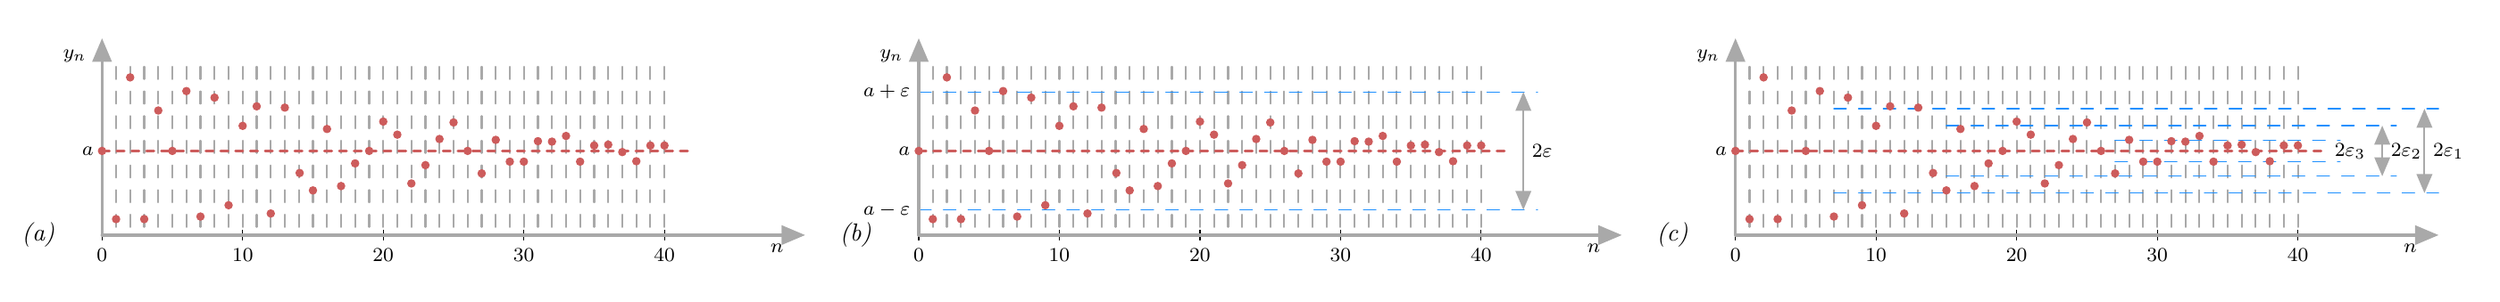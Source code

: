 {\noindent
\begin{tikzpicture}[line cap=round,line join=round,>=triangle 45,x=0.2cm,y=0.3cm]
\foreach \x in {0,10,20,30,40}
\draw[shift={(\x,-4)},color=black] (0pt,2pt) -- (0pt,-2pt) node[below] {\footnotesize $\x$};
%\draw[color=black] (0pt,-10pt) node[right] {\footnotesize $0$};
\clip(-5.5,-6) rectangle (52,6);
\foreach \x in {1,...,40}
\draw [line width=.75pt,dash pattern=on 5pt off 5pt,color=DarkGray] (\x,4.)-- (\x,-4.);

\draw [line width=1pt,dash pattern=on 3pt off 3pt,color=IndianRed] (0.,0.)-- (42.,0.);
\draw [->,line width=1.2pt,color=DarkGray] (0.,-4.) -- (0.,5.348);
\draw [->,line width=1.2pt,color=DarkGray] (0.,-4.) -- (50,-4.);
\draw (-.5,4.5) node[left] {\footnotesize$y_{n}$};
\draw (0,0) node[left] {\footnotesize$a$};
\draw (48,-4.028) node[below] {\footnotesize$n$};
\begin{scriptsize}
\draw (-2.8,-4) node[left] {\normalsize \textit{ (a)}};
\filldraw [IndianRed] (0.,0.) circle (1.5pt);
\filldraw [IndianRed] (1.,-3.241) circle (1.5pt);
\filldraw [IndianRed] (2.,3.494) circle (1.5pt);
\filldraw [IndianRed] (3.,-3.241) circle (1.5pt);
\filldraw [IndianRed] (4.,1.92) circle (1.5pt);
\filldraw [IndianRed] (5.,0.) circle (1.5pt);
\filldraw [IndianRed] (6.,2.844) circle (1.5pt);
\filldraw [IndianRed] (7.,-3.119) circle (1.5pt);
\filldraw [IndianRed] (8.,2.533) circle (1.5pt);
\filldraw [IndianRed] (9.,-2.581) circle (1.5pt);
\filldraw [IndianRed] (10.,1.191) circle (1.5pt);
\filldraw [IndianRed] (11.,2.119) circle (1.5pt);
\filldraw [IndianRed] (13.,2.057) circle (1.5pt);
\filldraw [IndianRed] (12.,-2.974) circle (1.5pt);
\filldraw [IndianRed] (14.054,-1.049) circle (1.5pt);
\filldraw [IndianRed] (16.,1.042) circle (1.5pt);
\filldraw [IndianRed] (15.,-1.877) circle (1.5pt);
\filldraw [IndianRed] (17.,-1.67) circle (1.5pt);
\filldraw [IndianRed] (18.,-0.593) circle (1.5pt);
\filldraw [IndianRed] (19.,0.) circle (1.5pt);
\filldraw [IndianRed] (20.,1.394) circle (1.5pt);
\filldraw [IndianRed] (21.,0.773) circle (1.5pt);
\filldraw [IndianRed] (22.,-1.546) circle (1.5pt);
\filldraw [IndianRed] (23.,-0.676) circle (1.5pt);
\filldraw [IndianRed] (24.,0.566) circle (1.5pt);
\filldraw [IndianRed] (25.,1.353) circle (1.5pt);
\filldraw [IndianRed] (26.,0.) circle (1.5pt);
\filldraw [IndianRed] (27.,-1.069) circle (1.5pt);
\filldraw [IndianRed] (28.,0.525) circle (1.5pt);
\filldraw [IndianRed] (29.,-0.51) circle (1.5pt);
\filldraw [IndianRed] (30.,-0.51) circle (1.5pt);
\filldraw [IndianRed] (31.,0.463) circle (1.5pt);
\filldraw [IndianRed] (32.,0.442) circle (1.5pt);
\filldraw [IndianRed] (33.,0.711) circle (1.5pt);
\filldraw [IndianRed] (34.,-0.51) circle (1.5pt);
\filldraw [IndianRed] (35.,0.256) circle (1.5pt);
\filldraw [IndianRed] (36.,0.297) circle (1.5pt);
\filldraw [IndianRed] (37.,-0.055) circle (1.5pt);
\filldraw [IndianRed] (38.,-0.49) circle (1.5pt);
\filldraw [IndianRed] (39.,0.256) circle (1.5pt);
\filldraw [IndianRed] (40.,0.256) circle (1.5pt);
\end{scriptsize}
\end{tikzpicture}
% part 2
\begin{tikzpicture}[line cap=round,line join=round,>=triangle 45,x=0.2cm,y=0.3cm]
\foreach \x in {0,10,20,30,40}
\draw[shift={(\x,-4)},color=black] (0pt,2pt) -- (0pt,-2pt) node[below] {\footnotesize $\x$};
%\draw[color=black] (0pt,-10pt) node[right] {\footnotesize $0$};
\clip(-5.5,-6) rectangle (52,6);
\foreach \x in {1,...,40}
\draw [line width=.75pt,dash pattern=on 5pt off 5pt,color=DarkGray] (\x,4.)-- (\x,-4.);
\draw [line width=.5pt,dash pattern=on 5pt off 5pt,color=DodgerBlue] (0.,2.8)-- (44.,2.8);
\draw [line width=.5pt,dash pattern=on 5pt off 5pt,color=DodgerBlue] (0.,-2.8)-- (44.,-2.8);
\draw [<->,line width=.75pt,color=DarkGray] (43,2.8)-- (43,-2.8);
\draw (43,0) node[right,color=black] {\footnotesize $2 \varepsilon$};
\draw (0.,2.8) node[left,color=black] {\footnotesize $a + \varepsilon$};
\draw (0.,-2.8) node[left,color=black] {\footnotesize $a - \varepsilon$};
\draw [line width=1pt,dash pattern=on 3pt off 3pt,color=IndianRed] (0.,0.)-- (42.,0.);
\draw [->,line width=1.2pt,color=DarkGray] (0.,-4.) -- (0.,5.348);
\draw [->,line width=1.2pt,color=DarkGray] (0.,-4.) -- (50,-4.);
\draw (-.5,4.5) node[left] {\footnotesize $y_{n}$};
\draw (0,0) node[left] {\footnotesize $a$};
\draw (48,-4) node[below] {\footnotesize $n$};
\begin{scriptsize}
\draw (-2.8,-4) node[left] {\normalsize \textit{(b)}};
\filldraw [IndianRed] (0.,0.) circle (1.5pt);
\filldraw [IndianRed] (1.,-3.241) circle (1.5pt);
\filldraw [IndianRed] (2.,3.494) circle (1.5pt);
\filldraw [IndianRed] (3.,-3.241) circle (1.5pt);
\filldraw [IndianRed] (4.,1.92) circle (1.5pt);
\filldraw [IndianRed] (5.,0.) circle (1.5pt);
\filldraw [IndianRed] (6.,2.844) circle (1.5pt);
\filldraw [IndianRed] (7.,-3.119) circle (1.5pt);
\filldraw [IndianRed] (8.,2.533) circle (1.5pt);
\filldraw [IndianRed] (9.,-2.581) circle (1.5pt);
\filldraw [IndianRed] (10.,1.191) circle (1.5pt);
\filldraw [IndianRed] (11.,2.119) circle (1.5pt);
\filldraw [IndianRed] (13.,2.057) circle (1.5pt);
\filldraw [IndianRed] (12.,-2.974) circle (1.5pt);
\filldraw [IndianRed] (14.054,-1.049) circle (1.5pt);
\filldraw [IndianRed] (16.,1.042) circle (1.5pt);
\filldraw [IndianRed] (15.,-1.877) circle (1.5pt);
\filldraw [IndianRed] (17.,-1.67) circle (1.5pt);
\filldraw [IndianRed] (18.,-0.593) circle (1.5pt);
\filldraw [IndianRed] (19.,0.) circle (1.5pt);
\filldraw [IndianRed] (20.,1.394) circle (1.5pt);
\filldraw [IndianRed] (21.,0.773) circle (1.5pt);
\filldraw [IndianRed] (22.,-1.546) circle (1.5pt);
\filldraw [IndianRed] (23.,-0.676) circle (1.5pt);
\filldraw [IndianRed] (24.,0.566) circle (1.5pt);
\filldraw [IndianRed] (25.,1.353) circle (1.5pt);
\filldraw [IndianRed] (26.,0.) circle (1.5pt);
\filldraw [IndianRed] (27.,-1.069) circle (1.5pt);
\filldraw [IndianRed] (28.,0.525) circle (1.5pt);
\filldraw [IndianRed] (29.,-0.51) circle (1.5pt);
\filldraw [IndianRed] (30.,-0.51) circle (1.5pt);
\filldraw [IndianRed] (31.,0.463) circle (1.5pt);
\filldraw [IndianRed] (32.,0.442) circle (1.5pt);
\filldraw [IndianRed] (33.,0.711) circle (1.5pt);
\filldraw [IndianRed] (34.,-0.51) circle (1.5pt);
\filldraw [IndianRed] (35.,0.256) circle (1.5pt);
\filldraw [IndianRed] (36.,0.297) circle (1.5pt);
\filldraw [IndianRed] (37.,-0.055) circle (1.5pt);
\filldraw [IndianRed] (38.,-0.49) circle (1.5pt);
\filldraw [IndianRed] (39.,0.256) circle (1.5pt);
\filldraw [IndianRed] (40.,0.256) circle (1.5pt);
\end{scriptsize}
\end{tikzpicture}
% part 3
\begin{tikzpicture}[line cap=round,line join=round,>=triangle 45,x=0.2cm,y=0.3cm]
\foreach \x in {0,10,20,30,40}
\draw[shift={(\x,-4)},color=black] (0pt,2pt) -- (0pt,-2pt) node[below] {\footnotesize $\x$};
%\draw[color=black] (0pt,-10pt) node[right] {\footnotesize $0$};
\clip(-5.5,-6) rectangle (52,6);
\foreach \x in {1,...,40}
\draw [line width=.75pt,dash pattern=on 5pt off 5pt,color=DarkGray] (\x,4.)-- (\x,-4.);
\draw [line width=1pt,dash pattern=on 3pt off 3pt,color=IndianRed] (0.,0.)-- (42.,0.);
\draw [->,line width=1.2pt,color=DarkGray] (0.,-4.) -- (0.,5.348);
\draw [->,line width=1.2pt,color=DarkGray] (0.,-4.) -- (50,-4.);
\draw (-.5,4.5) node[left] {\footnotesize$y_{n}$};
\draw (0,0) node[left] {\footnotesize$a$};
\draw [line width=.5pt,dash pattern=on 5pt off 5pt,color=DodgerBlue] (7.,2)-- (50.,2);
\draw [line width=.5pt,dash pattern=on 5pt off 5pt,color=DodgerBlue] (7.,-2)-- (50.,-2);
\draw [line width=.5pt,dash pattern=on 5pt off 5pt,color=DodgerBlue] (15.,1.2)-- (47.,1.2);
\draw [line width=.5pt,dash pattern=on 5pt off 5pt,color=DodgerBlue] (15.,-1.2)-- (47.,-1.2);
\draw [line width=.5pt,dash pattern=on 5pt off 5pt,color=DodgerBlue] (27.,.5)-- (43.,.5);
\draw [line width=.5pt,dash pattern=on 5pt off 5pt,color=DodgerBlue] (27.,-.5)-- (43.,-.5);
\draw (48,-4.028) node[below] {\footnotesize$n$};
\draw [<->,line width=.75pt,color=DarkGray] (49,2)-- (49,-2);
\draw [<->,line width=.75pt,color=DarkGray] (46,1.2)-- (46,-1.2);
\draw (49,0) node[right,color=black] {\footnotesize $2 \varepsilon_{1}$};
\draw (46,0) node[right,color=black] {\footnotesize $2 \varepsilon_{2}$};
\draw (42,0) node[right,color=black] {\footnotesize $2 \varepsilon_{3}$};
\begin{scriptsize}
\draw (-2.8,-4) node[left] {\normalsize \textit{(c)}};
\filldraw [IndianRed] (0.,0.) circle (1.5pt);
\filldraw [IndianRed] (1.,-3.241) circle (1.5pt);
\filldraw [IndianRed] (2.,3.494) circle (1.5pt);
\filldraw [IndianRed] (3.,-3.241) circle (1.5pt);
\filldraw [IndianRed] (4.,1.92) circle (1.5pt);
\filldraw [IndianRed] (5.,0.) circle (1.5pt);
\filldraw [IndianRed] (6.,2.844) circle (1.5pt);
\filldraw [IndianRed] (7.,-3.119) circle (1.5pt);
\filldraw [IndianRed] (8.,2.533) circle (1.5pt);
\filldraw [IndianRed] (9.,-2.581) circle (1.5pt);
\filldraw [IndianRed] (10.,1.191) circle (1.5pt);
\filldraw [IndianRed] (11.,2.119) circle (1.5pt);
\filldraw [IndianRed] (13.,2.057) circle (1.5pt);
\filldraw [IndianRed] (12.,-2.974) circle (1.5pt);
\filldraw [IndianRed] (14.054,-1.049) circle (1.5pt);
\filldraw [IndianRed] (16.,1.042) circle (1.5pt);
\filldraw [IndianRed] (15.,-1.877) circle (1.5pt);
\filldraw [IndianRed] (17.,-1.67) circle (1.5pt);
\filldraw [IndianRed] (18.,-0.593) circle (1.5pt);
\filldraw [IndianRed] (19.,0.) circle (1.5pt);
\filldraw [IndianRed] (20.,1.394) circle (1.5pt);
\filldraw [IndianRed] (21.,0.773) circle (1.5pt);
\filldraw [IndianRed] (22.,-1.546) circle (1.5pt);
\filldraw [IndianRed] (23.,-0.676) circle (1.5pt);
\filldraw [IndianRed] (24.,0.566) circle (1.5pt);
\filldraw [IndianRed] (25.,1.353) circle (1.5pt);
\filldraw [IndianRed] (26.,0.) circle (1.5pt);
\filldraw [IndianRed] (27.,-1.069) circle (1.5pt);
\filldraw [IndianRed] (28.,0.525) circle (1.5pt);
\filldraw [IndianRed] (29.,-0.51) circle (1.5pt);
\filldraw [IndianRed] (30.,-0.51) circle (1.5pt);
\filldraw [IndianRed] (31.,0.463) circle (1.5pt);
\filldraw [IndianRed] (32.,0.442) circle (1.5pt);
\filldraw [IndianRed] (33.,0.711) circle (1.5pt);
\filldraw [IndianRed] (34.,-0.51) circle (1.5pt);
\filldraw [IndianRed] (35.,0.256) circle (1.5pt);
\filldraw [IndianRed] (36.,0.297) circle (1.5pt);
\filldraw [IndianRed] (37.,-0.055) circle (1.5pt);
\filldraw [IndianRed] (38.,-0.49) circle (1.5pt);
\filldraw [IndianRed] (39.,0.256) circle (1.5pt);
\filldraw [IndianRed] (40.,0.256) circle (1.5pt);
\end{scriptsize}
\end{tikzpicture}
}